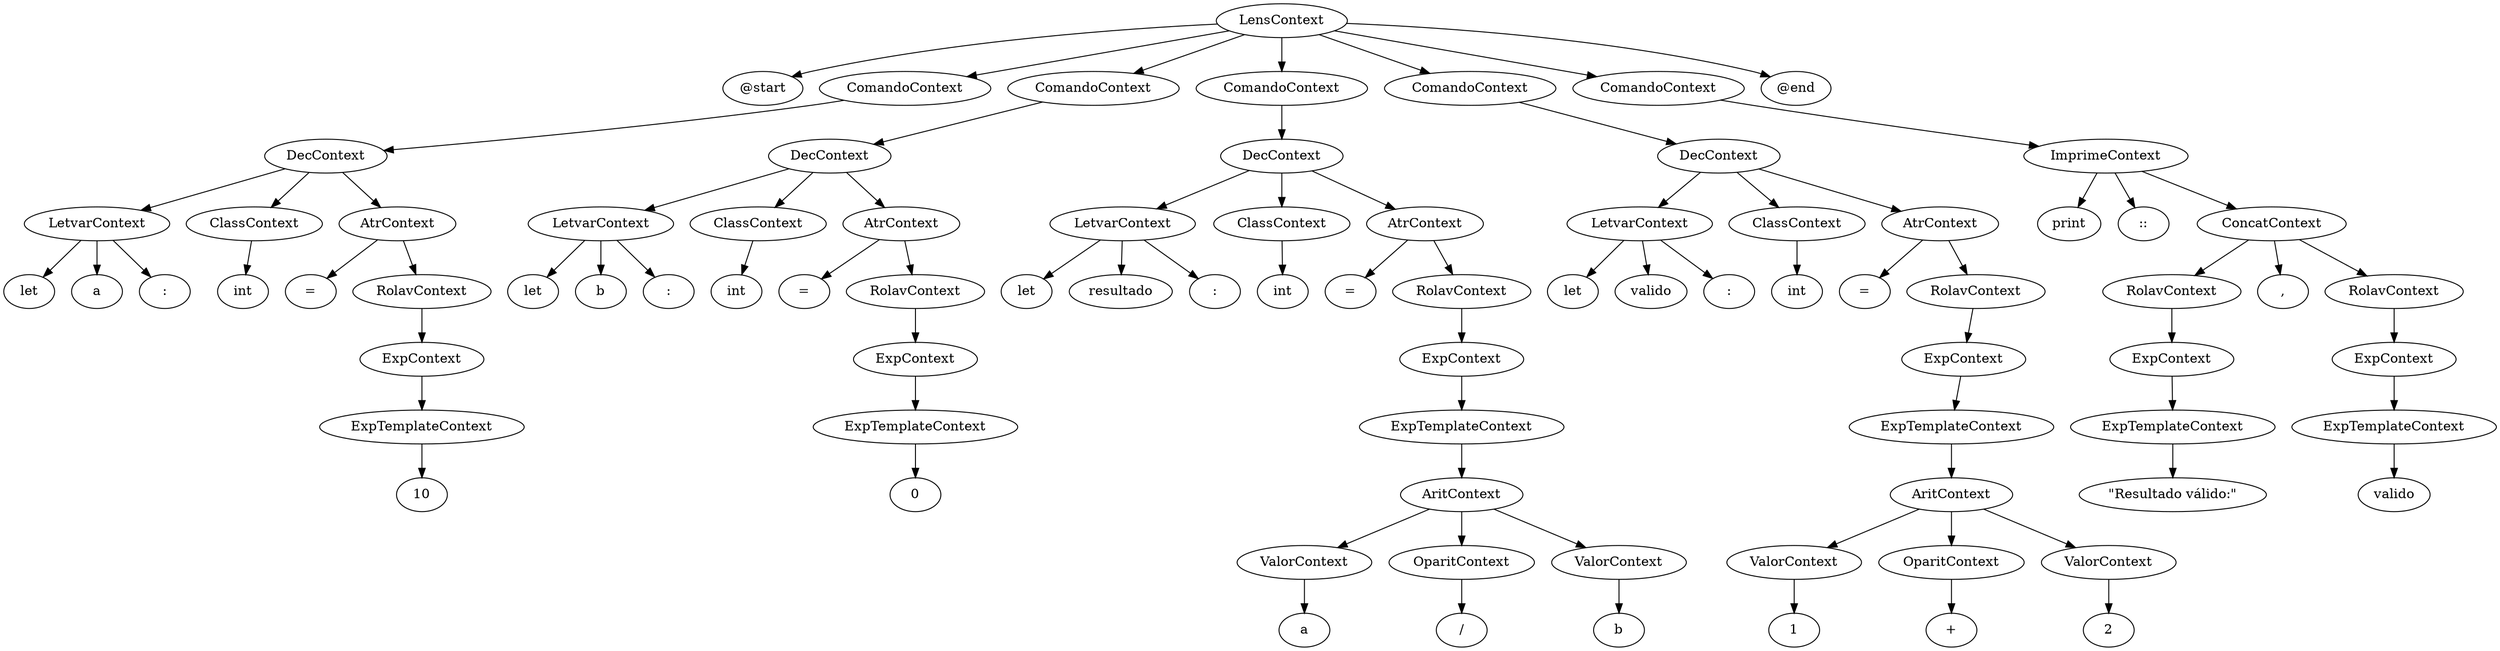 digraph AST {
node1 [label="LensContext"];
node2 [label="@start"];
node1 -> node2;
node3 [label="ComandoContext"];
node4 [label="DecContext"];
node5 [label="LetvarContext"];
node6 [label="let"];
node5 -> node6;
node7 [label="a"];
node5 -> node7;
node8 [label=":"];
node5 -> node8;
node4 -> node5;
node9 [label="ClassContext"];
node10 [label="int"];
node9 -> node10;
node4 -> node9;
node11 [label="AtrContext"];
node12 [label="="];
node11 -> node12;
node13 [label="RolavContext"];
node14 [label="ExpContext"];
node15 [label="ExpTemplateContext"];
node16 [label="10"];
node15 -> node16;
node14 -> node15;
node13 -> node14;
node11 -> node13;
node4 -> node11;
node3 -> node4;
node1 -> node3;
node17 [label="ComandoContext"];
node18 [label="DecContext"];
node19 [label="LetvarContext"];
node20 [label="let"];
node19 -> node20;
node21 [label="b"];
node19 -> node21;
node22 [label=":"];
node19 -> node22;
node18 -> node19;
node23 [label="ClassContext"];
node24 [label="int"];
node23 -> node24;
node18 -> node23;
node25 [label="AtrContext"];
node26 [label="="];
node25 -> node26;
node27 [label="RolavContext"];
node28 [label="ExpContext"];
node29 [label="ExpTemplateContext"];
node30 [label="0"];
node29 -> node30;
node28 -> node29;
node27 -> node28;
node25 -> node27;
node18 -> node25;
node17 -> node18;
node1 -> node17;
node31 [label="ComandoContext"];
node32 [label="DecContext"];
node33 [label="LetvarContext"];
node34 [label="let"];
node33 -> node34;
node35 [label="resultado"];
node33 -> node35;
node36 [label=":"];
node33 -> node36;
node32 -> node33;
node37 [label="ClassContext"];
node38 [label="int"];
node37 -> node38;
node32 -> node37;
node39 [label="AtrContext"];
node40 [label="="];
node39 -> node40;
node41 [label="RolavContext"];
node42 [label="ExpContext"];
node43 [label="ExpTemplateContext"];
node44 [label="AritContext"];
node45 [label="ValorContext"];
node46 [label="a"];
node45 -> node46;
node44 -> node45;
node47 [label="OparitContext"];
node48 [label="/"];
node47 -> node48;
node44 -> node47;
node49 [label="ValorContext"];
node50 [label="b"];
node49 -> node50;
node44 -> node49;
node43 -> node44;
node42 -> node43;
node41 -> node42;
node39 -> node41;
node32 -> node39;
node31 -> node32;
node1 -> node31;
node51 [label="ComandoContext"];
node52 [label="DecContext"];
node53 [label="LetvarContext"];
node54 [label="let"];
node53 -> node54;
node55 [label="valido"];
node53 -> node55;
node56 [label=":"];
node53 -> node56;
node52 -> node53;
node57 [label="ClassContext"];
node58 [label="int"];
node57 -> node58;
node52 -> node57;
node59 [label="AtrContext"];
node60 [label="="];
node59 -> node60;
node61 [label="RolavContext"];
node62 [label="ExpContext"];
node63 [label="ExpTemplateContext"];
node64 [label="AritContext"];
node65 [label="ValorContext"];
node66 [label="1"];
node65 -> node66;
node64 -> node65;
node67 [label="OparitContext"];
node68 [label="+"];
node67 -> node68;
node64 -> node67;
node69 [label="ValorContext"];
node70 [label="2"];
node69 -> node70;
node64 -> node69;
node63 -> node64;
node62 -> node63;
node61 -> node62;
node59 -> node61;
node52 -> node59;
node51 -> node52;
node1 -> node51;
node71 [label="ComandoContext"];
node72 [label="ImprimeContext"];
node73 [label="print"];
node72 -> node73;
node74 [label="::"];
node72 -> node74;
node75 [label="ConcatContext"];
node76 [label="RolavContext"];
node77 [label="ExpContext"];
node78 [label="ExpTemplateContext"];
node79 [label="\"Resultado válido:\""];
node78 -> node79;
node77 -> node78;
node76 -> node77;
node75 -> node76;
node80 [label=","];
node75 -> node80;
node81 [label="RolavContext"];
node82 [label="ExpContext"];
node83 [label="ExpTemplateContext"];
node84 [label="valido"];
node83 -> node84;
node82 -> node83;
node81 -> node82;
node75 -> node81;
node72 -> node75;
node71 -> node72;
node1 -> node71;
node85 [label="@end"];
node1 -> node85;
}